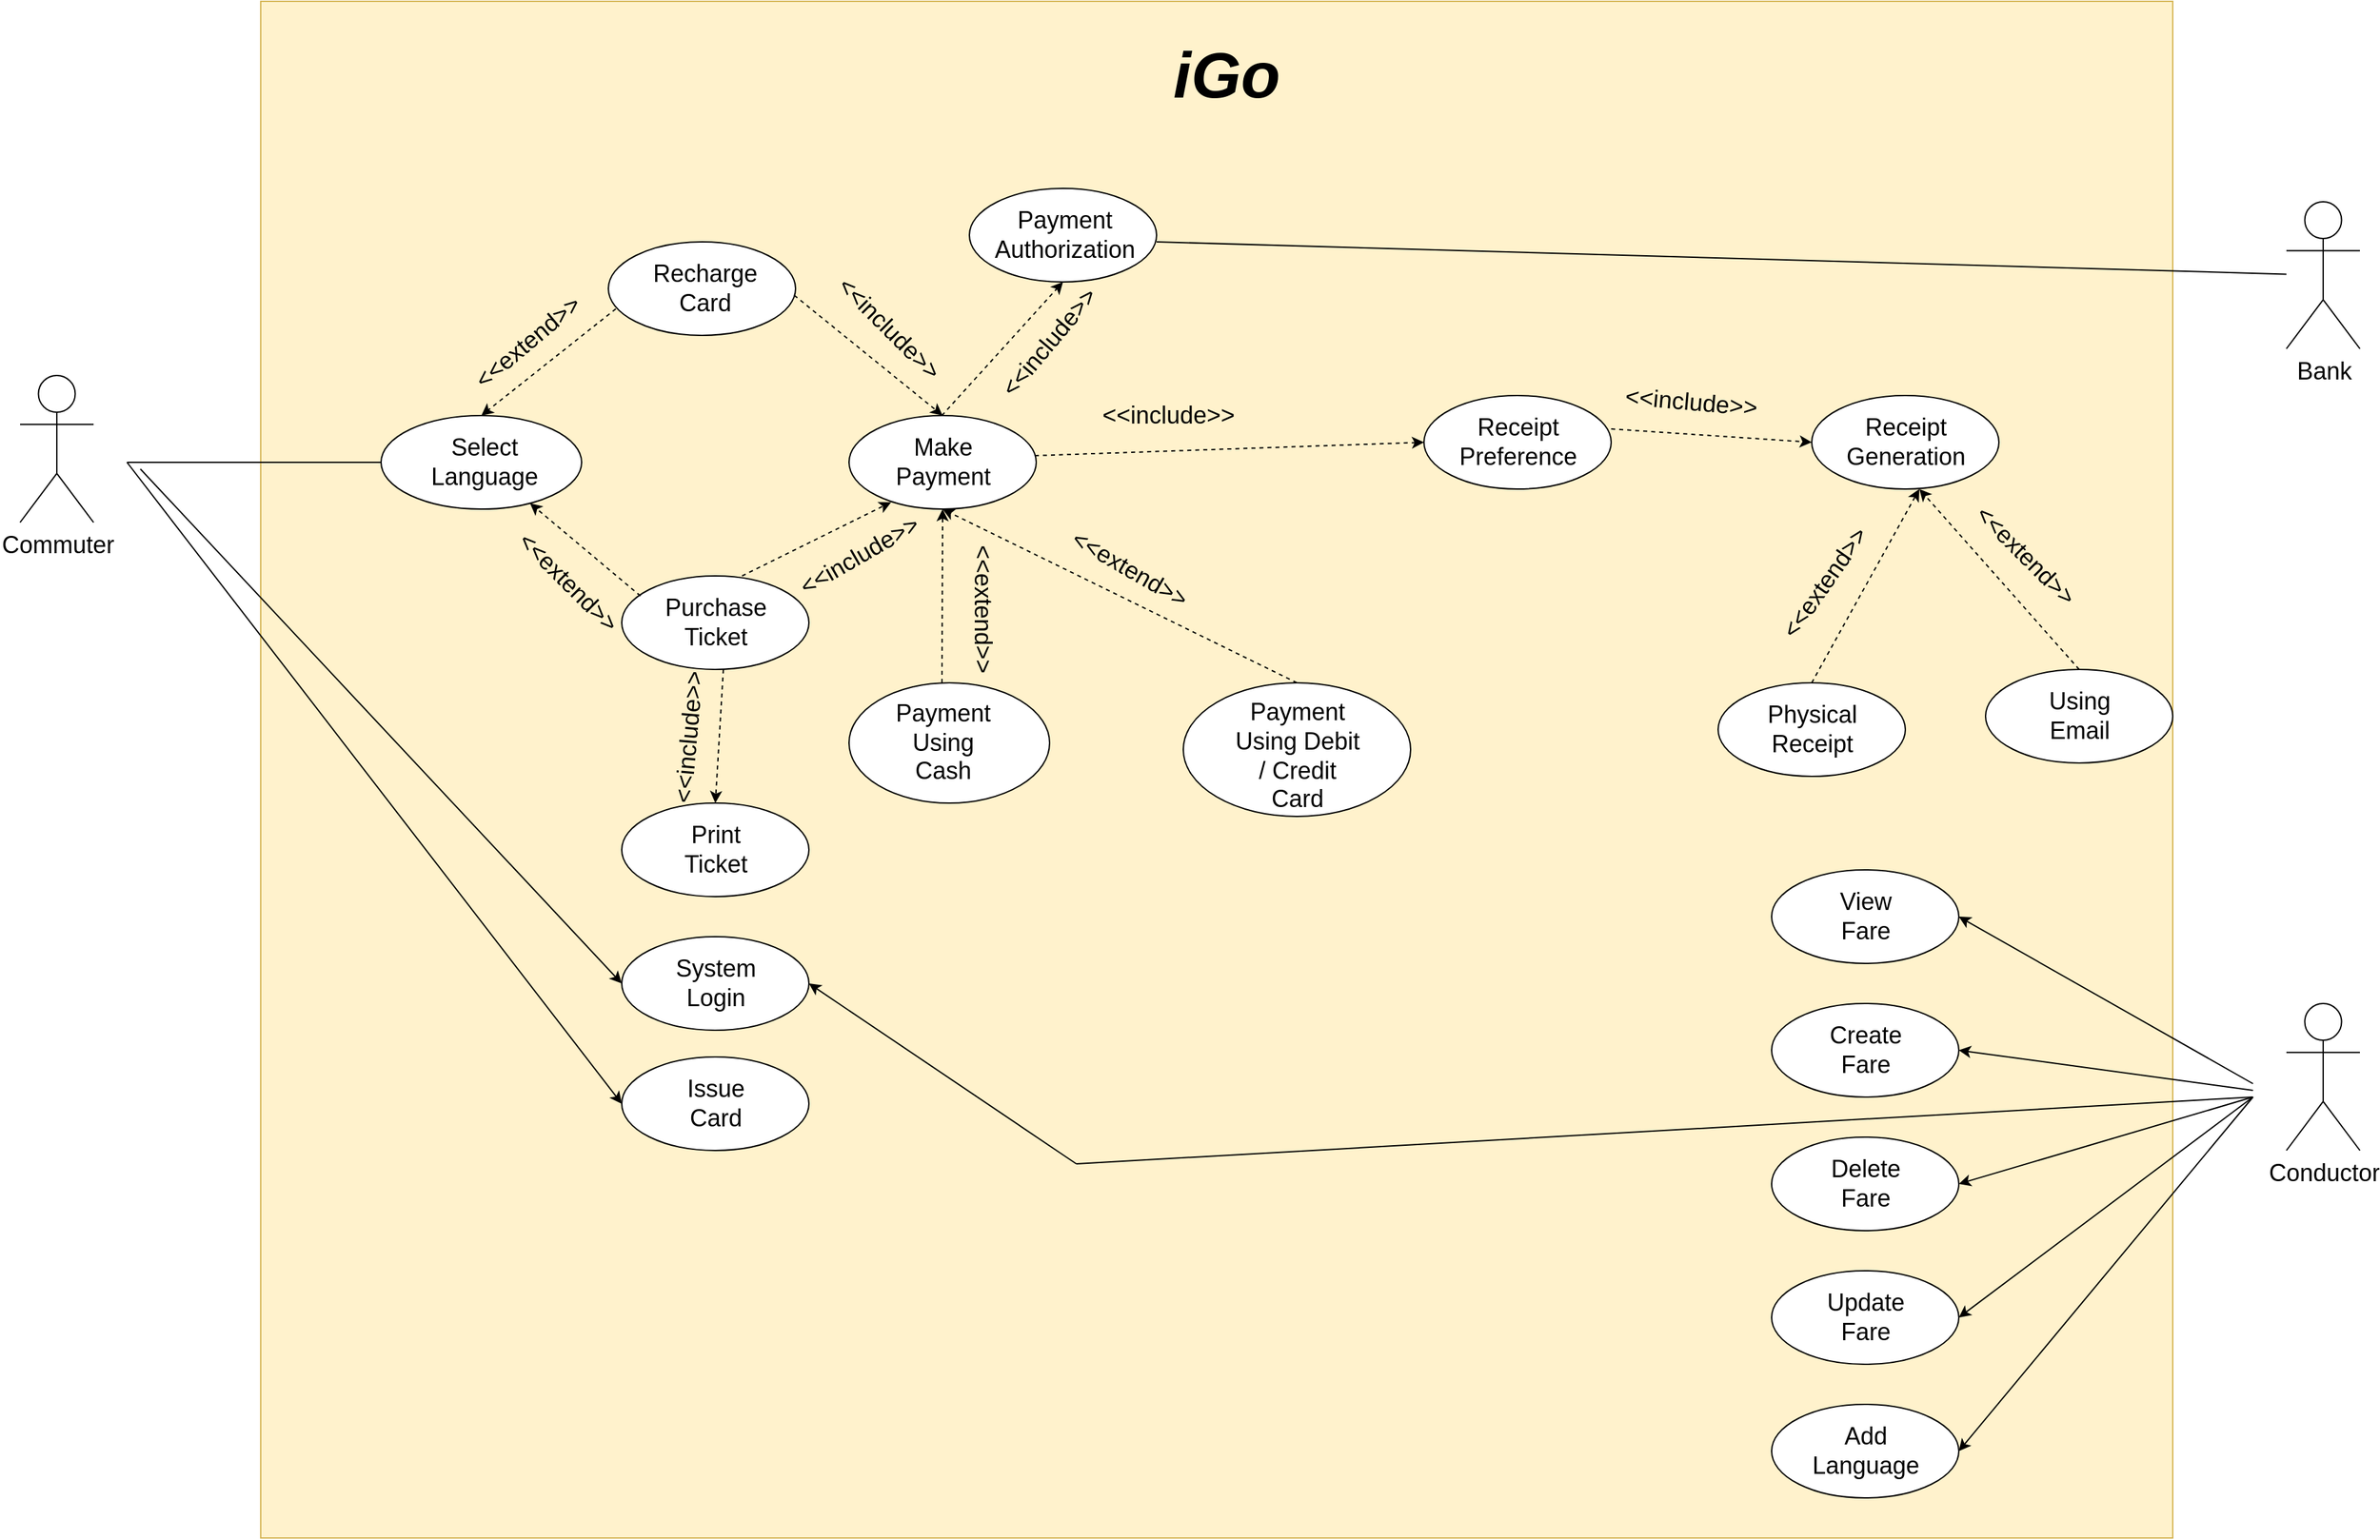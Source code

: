 <mxfile version="21.0.2" type="device"><diagram name="Page-1" id="P3G7pH8H7LADBLpEc88R"><mxGraphModel dx="2120" dy="1102" grid="1" gridSize="10" guides="1" tooltips="1" connect="1" arrows="1" fold="1" page="1" pageScale="1" pageWidth="850" pageHeight="1100" math="0" shadow="0"><root><mxCell id="0"/><mxCell id="1" parent="0"/><mxCell id="bYnjUMuDIEBuDgnihux6-1" value="" style="rounded=0;whiteSpace=wrap;html=1;fillColor=#fff2cc;strokeColor=#d6b656;" parent="1" vertex="1"><mxGeometry x="360" y="220" width="1430" height="1150" as="geometry"/></mxCell><mxCell id="bYnjUMuDIEBuDgnihux6-2" value="" style="ellipse;whiteSpace=wrap;html=1;" parent="1" vertex="1"><mxGeometry x="450" y="530" width="150" height="70" as="geometry"/></mxCell><mxCell id="bYnjUMuDIEBuDgnihux6-3" value="" style="ellipse;whiteSpace=wrap;html=1;" parent="1" vertex="1"><mxGeometry x="620" y="400" width="140" height="70" as="geometry"/></mxCell><mxCell id="bYnjUMuDIEBuDgnihux6-4" value="" style="ellipse;whiteSpace=wrap;html=1;" parent="1" vertex="1"><mxGeometry x="630" y="650" width="140" height="70" as="geometry"/></mxCell><mxCell id="bYnjUMuDIEBuDgnihux6-5" value="" style="ellipse;whiteSpace=wrap;html=1;" parent="1" vertex="1"><mxGeometry x="800" y="530" width="140" height="70" as="geometry"/></mxCell><mxCell id="bYnjUMuDIEBuDgnihux6-6" value="" style="ellipse;whiteSpace=wrap;html=1;" parent="1" vertex="1"><mxGeometry x="630" y="820" width="140" height="70" as="geometry"/></mxCell><mxCell id="bYnjUMuDIEBuDgnihux6-7" value="" style="ellipse;whiteSpace=wrap;html=1;" parent="1" vertex="1"><mxGeometry x="800" y="730" width="150" height="90" as="geometry"/></mxCell><mxCell id="bYnjUMuDIEBuDgnihux6-8" value="" style="ellipse;whiteSpace=wrap;html=1;" parent="1" vertex="1"><mxGeometry x="1050" y="730" width="170" height="100" as="geometry"/></mxCell><mxCell id="bYnjUMuDIEBuDgnihux6-9" value="" style="ellipse;whiteSpace=wrap;html=1;" parent="1" vertex="1"><mxGeometry x="890" y="360" width="140" height="70" as="geometry"/></mxCell><mxCell id="bYnjUMuDIEBuDgnihux6-11" value="" style="html=1;labelBackgroundColor=#ffffff;startArrow=none;startFill=0;startSize=6;endArrow=classic;endFill=1;endSize=6;jettySize=auto;orthogonalLoop=1;strokeWidth=1;dashed=1;fontSize=14;rounded=0;fontFamily=Comic Sans MS;entryX=0.225;entryY=0.926;entryDx=0;entryDy=0;entryPerimeter=0;" parent="1" target="bYnjUMuDIEBuDgnihux6-5" edge="1"><mxGeometry width="60" height="60" relative="1" as="geometry"><mxPoint x="720" y="650" as="sourcePoint"/><mxPoint x="820" y="580" as="targetPoint"/></mxGeometry></mxCell><mxCell id="bYnjUMuDIEBuDgnihux6-12" value="" style="html=1;labelBackgroundColor=#ffffff;startArrow=none;startFill=0;startSize=6;endArrow=classic;endFill=1;endSize=6;jettySize=auto;orthogonalLoop=1;strokeWidth=1;dashed=1;fontSize=14;rounded=0;fontFamily=Comic Sans MS;entryX=0.5;entryY=0;entryDx=0;entryDy=0;exitX=0.04;exitY=0.716;exitDx=0;exitDy=0;exitPerimeter=0;" parent="1" source="bYnjUMuDIEBuDgnihux6-3" target="bYnjUMuDIEBuDgnihux6-2" edge="1"><mxGeometry width="60" height="60" relative="1" as="geometry"><mxPoint x="648" y="462.5" as="sourcePoint"/><mxPoint x="760" y="407.5" as="targetPoint"/></mxGeometry></mxCell><mxCell id="bYnjUMuDIEBuDgnihux6-13" value="" style="html=1;labelBackgroundColor=#ffffff;startArrow=none;startFill=0;startSize=6;endArrow=classic;endFill=1;endSize=6;jettySize=auto;orthogonalLoop=1;strokeWidth=1;dashed=1;fontSize=14;rounded=0;fontFamily=Comic Sans MS;" parent="1" target="bYnjUMuDIEBuDgnihux6-2" edge="1"><mxGeometry width="60" height="60" relative="1" as="geometry"><mxPoint x="644" y="665" as="sourcePoint"/><mxPoint x="756" y="610" as="targetPoint"/></mxGeometry></mxCell><mxCell id="bYnjUMuDIEBuDgnihux6-14" value="" style="html=1;labelBackgroundColor=#ffffff;startArrow=none;startFill=0;startSize=6;endArrow=classic;endFill=1;endSize=6;jettySize=auto;orthogonalLoop=1;strokeWidth=1;dashed=1;fontSize=14;rounded=0;fontFamily=Comic Sans MS;entryX=0.5;entryY=0;entryDx=0;entryDy=0;" parent="1" target="bYnjUMuDIEBuDgnihux6-5" edge="1"><mxGeometry width="60" height="60" relative="1" as="geometry"><mxPoint x="759" y="440" as="sourcePoint"/><mxPoint x="641" y="507.5" as="targetPoint"/></mxGeometry></mxCell><mxCell id="bYnjUMuDIEBuDgnihux6-15" value="" style="html=1;labelBackgroundColor=#ffffff;startArrow=none;startFill=0;startSize=6;endArrow=classic;endFill=1;endSize=6;jettySize=auto;orthogonalLoop=1;strokeWidth=1;dashed=1;fontSize=14;rounded=0;fontFamily=Comic Sans MS;entryX=0.5;entryY=0;entryDx=0;entryDy=0;exitX=0.04;exitY=0.716;exitDx=0;exitDy=0;exitPerimeter=0;" parent="1" target="bYnjUMuDIEBuDgnihux6-6" edge="1"><mxGeometry width="60" height="60" relative="1" as="geometry"><mxPoint x="706" y="720" as="sourcePoint"/><mxPoint x="610" y="800" as="targetPoint"/></mxGeometry></mxCell><mxCell id="bYnjUMuDIEBuDgnihux6-16" value="" style="html=1;labelBackgroundColor=#ffffff;startArrow=none;startFill=0;startSize=6;endArrow=classic;endFill=1;endSize=6;jettySize=auto;orthogonalLoop=1;strokeWidth=1;dashed=1;fontSize=14;rounded=0;fontFamily=Comic Sans MS;entryX=0.5;entryY=1;entryDx=0;entryDy=0;" parent="1" target="bYnjUMuDIEBuDgnihux6-5" edge="1"><mxGeometry width="60" height="60" relative="1" as="geometry"><mxPoint x="869.5" y="730" as="sourcePoint"/><mxPoint x="790.5" y="660" as="targetPoint"/></mxGeometry></mxCell><mxCell id="bYnjUMuDIEBuDgnihux6-17" value="" style="html=1;labelBackgroundColor=#ffffff;startArrow=none;startFill=0;startSize=6;endArrow=classic;endFill=1;endSize=6;jettySize=auto;orthogonalLoop=1;strokeWidth=1;dashed=1;fontSize=14;rounded=0;fontFamily=Comic Sans MS;entryX=0.5;entryY=1;entryDx=0;entryDy=0;exitX=0.5;exitY=0;exitDx=0;exitDy=0;" parent="1" source="bYnjUMuDIEBuDgnihux6-8" edge="1"><mxGeometry width="60" height="60" relative="1" as="geometry"><mxPoint x="869.41" y="730" as="sourcePoint"/><mxPoint x="869.91" y="600" as="targetPoint"/></mxGeometry></mxCell><mxCell id="bYnjUMuDIEBuDgnihux6-18" value="" style="ellipse;whiteSpace=wrap;html=1;" parent="1" vertex="1"><mxGeometry x="1230" y="515" width="140" height="70" as="geometry"/></mxCell><mxCell id="bYnjUMuDIEBuDgnihux6-19" value="" style="html=1;labelBackgroundColor=#ffffff;startArrow=none;startFill=0;startSize=6;endArrow=classic;endFill=1;endSize=6;jettySize=auto;orthogonalLoop=1;strokeWidth=1;dashed=1;fontSize=14;rounded=0;fontFamily=Comic Sans MS;entryX=0;entryY=0.5;entryDx=0;entryDy=0;" parent="1" target="bYnjUMuDIEBuDgnihux6-18" edge="1"><mxGeometry width="60" height="60" relative="1" as="geometry"><mxPoint x="939" y="560" as="sourcePoint"/><mxPoint x="1050" y="650" as="targetPoint"/></mxGeometry></mxCell><mxCell id="bYnjUMuDIEBuDgnihux6-22" value="" style="ellipse;whiteSpace=wrap;html=1;" parent="1" vertex="1"><mxGeometry x="1650" y="720" width="140" height="70" as="geometry"/></mxCell><mxCell id="bYnjUMuDIEBuDgnihux6-23" value="" style="ellipse;whiteSpace=wrap;html=1;" parent="1" vertex="1"><mxGeometry x="1450" y="730" width="140" height="70" as="geometry"/></mxCell><mxCell id="bYnjUMuDIEBuDgnihux6-24" value="" style="ellipse;whiteSpace=wrap;html=1;" parent="1" vertex="1"><mxGeometry x="1520" y="515" width="140" height="70" as="geometry"/></mxCell><mxCell id="bYnjUMuDIEBuDgnihux6-25" value="" style="html=1;labelBackgroundColor=#ffffff;startArrow=none;startFill=0;startSize=6;endArrow=classic;endFill=1;endSize=6;jettySize=auto;orthogonalLoop=1;strokeWidth=1;dashed=1;fontSize=14;rounded=0;fontFamily=Comic Sans MS;entryX=0;entryY=0.5;entryDx=0;entryDy=0;" parent="1" target="bYnjUMuDIEBuDgnihux6-24" edge="1"><mxGeometry width="60" height="60" relative="1" as="geometry"><mxPoint x="1370" y="540" as="sourcePoint"/><mxPoint x="1661" y="530" as="targetPoint"/></mxGeometry></mxCell><mxCell id="bYnjUMuDIEBuDgnihux6-26" value="" style="html=1;labelBackgroundColor=#ffffff;startArrow=none;startFill=0;startSize=6;endArrow=classic;endFill=1;endSize=6;jettySize=auto;orthogonalLoop=1;strokeWidth=1;dashed=1;fontSize=14;rounded=0;fontFamily=Comic Sans MS;entryX=0.5;entryY=1;entryDx=0;entryDy=0;exitX=0.5;exitY=0;exitDx=0;exitDy=0;" parent="1" source="bYnjUMuDIEBuDgnihux6-22" edge="1"><mxGeometry width="60" height="60" relative="1" as="geometry"><mxPoint x="1600" y="715" as="sourcePoint"/><mxPoint x="1600.5" y="585" as="targetPoint"/></mxGeometry></mxCell><mxCell id="bYnjUMuDIEBuDgnihux6-27" value="" style="html=1;labelBackgroundColor=#ffffff;startArrow=none;startFill=0;startSize=6;endArrow=classic;endFill=1;endSize=6;jettySize=auto;orthogonalLoop=1;strokeWidth=1;dashed=1;fontSize=14;rounded=0;fontFamily=Comic Sans MS;entryX=0.5;entryY=1;entryDx=0;entryDy=0;exitX=0.5;exitY=0;exitDx=0;exitDy=0;" parent="1" source="bYnjUMuDIEBuDgnihux6-23" edge="1"><mxGeometry width="60" height="60" relative="1" as="geometry"><mxPoint x="1600" y="715" as="sourcePoint"/><mxPoint x="1600.5" y="585" as="targetPoint"/></mxGeometry></mxCell><mxCell id="bYnjUMuDIEBuDgnihux6-29" value="" style="html=1;labelBackgroundColor=#ffffff;startArrow=none;startFill=0;startSize=6;endArrow=classic;endFill=1;endSize=6;jettySize=auto;orthogonalLoop=1;strokeWidth=1;dashed=1;fontSize=14;rounded=0;fontFamily=Comic Sans MS;entryX=0.5;entryY=1;entryDx=0;entryDy=0;" parent="1" target="bYnjUMuDIEBuDgnihux6-9" edge="1"><mxGeometry width="60" height="60" relative="1" as="geometry"><mxPoint x="869.41" y="530" as="sourcePoint"/><mxPoint x="869.91" y="400" as="targetPoint"/></mxGeometry></mxCell><mxCell id="bYnjUMuDIEBuDgnihux6-30" value="" style="endArrow=none;html=1;rounded=0;" parent="1" target="bYnjUMuDIEBuDgnihux6-31" edge="1"><mxGeometry width="50" height="50" relative="1" as="geometry"><mxPoint x="1030" y="400" as="sourcePoint"/><mxPoint x="1890" y="400" as="targetPoint"/></mxGeometry></mxCell><mxCell id="bYnjUMuDIEBuDgnihux6-31" value="&lt;font style=&quot;font-size: 18px;&quot;&gt;Bank&lt;/font&gt;" style="shape=umlActor;verticalLabelPosition=bottom;verticalAlign=top;html=1;outlineConnect=0;" parent="1" vertex="1"><mxGeometry x="1875" y="370" width="55" height="110" as="geometry"/></mxCell><mxCell id="bYnjUMuDIEBuDgnihux6-32" value="&lt;font style=&quot;font-size: 18px;&quot;&gt;Commuter&lt;/font&gt;" style="shape=umlActor;verticalLabelPosition=bottom;verticalAlign=top;html=1;outlineConnect=0;" parent="1" vertex="1"><mxGeometry x="180" y="500" width="55" height="110" as="geometry"/></mxCell><mxCell id="bYnjUMuDIEBuDgnihux6-33" value="" style="endArrow=none;html=1;rounded=0;entryX=0;entryY=0.5;entryDx=0;entryDy=0;" parent="1" target="bYnjUMuDIEBuDgnihux6-2" edge="1"><mxGeometry width="50" height="50" relative="1" as="geometry"><mxPoint x="260" y="565" as="sourcePoint"/><mxPoint x="330" y="525" as="targetPoint"/></mxGeometry></mxCell><mxCell id="bYnjUMuDIEBuDgnihux6-34" value="&lt;font style=&quot;font-size: 18px;&quot;&gt;Select Language&lt;/font&gt;" style="text;html=1;strokeColor=none;fillColor=none;align=center;verticalAlign=middle;whiteSpace=wrap;rounded=0;" parent="1" vertex="1"><mxGeometry x="495" y="550" width="65" height="30" as="geometry"/></mxCell><mxCell id="bYnjUMuDIEBuDgnihux6-35" value="&lt;font style=&quot;font-size: 18px;&quot;&gt;Recharge Card&lt;/font&gt;" style="text;html=1;strokeColor=none;fillColor=none;align=center;verticalAlign=middle;whiteSpace=wrap;rounded=0;" parent="1" vertex="1"><mxGeometry x="660" y="420" width="65" height="30" as="geometry"/></mxCell><mxCell id="bYnjUMuDIEBuDgnihux6-36" value="&lt;font style=&quot;font-size: 18px;&quot;&gt;Purchase Ticket&lt;/font&gt;" style="text;html=1;strokeColor=none;fillColor=none;align=center;verticalAlign=middle;whiteSpace=wrap;rounded=0;" parent="1" vertex="1"><mxGeometry x="667.5" y="670" width="65" height="30" as="geometry"/></mxCell><mxCell id="bYnjUMuDIEBuDgnihux6-37" value="&lt;font style=&quot;font-size: 18px;&quot;&gt;Make Payment&lt;/font&gt;" style="text;html=1;strokeColor=none;fillColor=none;align=center;verticalAlign=middle;whiteSpace=wrap;rounded=0;" parent="1" vertex="1"><mxGeometry x="837.5" y="550" width="65" height="30" as="geometry"/></mxCell><mxCell id="bYnjUMuDIEBuDgnihux6-39" value="&lt;span style=&quot;font-size: 18px;&quot;&gt;Payment Using Cash&lt;/span&gt;" style="text;html=1;strokeColor=none;fillColor=none;align=center;verticalAlign=middle;whiteSpace=wrap;rounded=0;" parent="1" vertex="1"><mxGeometry x="837.5" y="760" width="65" height="30" as="geometry"/></mxCell><mxCell id="bYnjUMuDIEBuDgnihux6-40" value="&lt;span style=&quot;font-size: 18px;&quot;&gt;Payment Using Debit / Credit Card&lt;/span&gt;" style="text;html=1;strokeColor=none;fillColor=none;align=center;verticalAlign=middle;whiteSpace=wrap;rounded=0;" parent="1" vertex="1"><mxGeometry x="1083.75" y="770" width="102.5" height="30" as="geometry"/></mxCell><mxCell id="bYnjUMuDIEBuDgnihux6-41" value="&lt;font style=&quot;font-size: 18px;&quot;&gt;Print Ticket&lt;/font&gt;" style="text;html=1;strokeColor=none;fillColor=none;align=center;verticalAlign=middle;whiteSpace=wrap;rounded=0;" parent="1" vertex="1"><mxGeometry x="667.5" y="840" width="65" height="30" as="geometry"/></mxCell><mxCell id="bYnjUMuDIEBuDgnihux6-42" value="&lt;font style=&quot;font-size: 18px;&quot;&gt;Payment Authorization&lt;/font&gt;" style="text;html=1;strokeColor=none;fillColor=none;align=center;verticalAlign=middle;whiteSpace=wrap;rounded=0;" parent="1" vertex="1"><mxGeometry x="930" y="380" width="62.5" height="30" as="geometry"/></mxCell><mxCell id="bYnjUMuDIEBuDgnihux6-44" value="&lt;span style=&quot;font-size: 18px;&quot;&gt;Receipt Preference&lt;/span&gt;" style="text;html=1;strokeColor=none;fillColor=none;align=center;verticalAlign=middle;whiteSpace=wrap;rounded=0;" parent="1" vertex="1"><mxGeometry x="1248.75" y="535" width="102.5" height="30" as="geometry"/></mxCell><mxCell id="bYnjUMuDIEBuDgnihux6-47" value="&lt;span style=&quot;font-size: 18px;&quot;&gt;Receipt Generation&lt;/span&gt;" style="text;html=1;strokeColor=none;fillColor=none;align=center;verticalAlign=middle;whiteSpace=wrap;rounded=0;" parent="1" vertex="1"><mxGeometry x="1538.75" y="535" width="102.5" height="30" as="geometry"/></mxCell><mxCell id="bYnjUMuDIEBuDgnihux6-48" value="&lt;span style=&quot;font-size: 18px;&quot;&gt;Physical Receipt&lt;/span&gt;" style="text;html=1;strokeColor=none;fillColor=none;align=center;verticalAlign=middle;whiteSpace=wrap;rounded=0;" parent="1" vertex="1"><mxGeometry x="1468.75" y="750" width="102.5" height="30" as="geometry"/></mxCell><mxCell id="bYnjUMuDIEBuDgnihux6-49" value="&lt;span style=&quot;font-size: 18px;&quot;&gt;Using &lt;br&gt;Email&lt;/span&gt;" style="text;html=1;strokeColor=none;fillColor=none;align=center;verticalAlign=middle;whiteSpace=wrap;rounded=0;" parent="1" vertex="1"><mxGeometry x="1668.75" y="740" width="102.5" height="30" as="geometry"/></mxCell><mxCell id="bYnjUMuDIEBuDgnihux6-51" value="&lt;font style=&quot;font-size: 48px;&quot;&gt;&lt;b style=&quot;&quot;&gt;&lt;i style=&quot;&quot;&gt;iGo&lt;/i&gt;&lt;/b&gt;&lt;/font&gt;" style="text;html=1;strokeColor=none;fillColor=none;align=center;verticalAlign=middle;whiteSpace=wrap;rounded=0;" parent="1" vertex="1"><mxGeometry x="1050" y="260" width="65" height="30" as="geometry"/></mxCell><mxCell id="bYnjUMuDIEBuDgnihux6-54" value="&lt;font style=&quot;font-size: 18px;&quot;&gt;&amp;lt;&amp;lt;extend&amp;gt;&amp;gt;&lt;/font&gt;" style="text;html=1;strokeColor=none;fillColor=none;align=center;verticalAlign=middle;whiteSpace=wrap;rounded=0;rotation=-40;" parent="1" vertex="1"><mxGeometry x="530" y="460" width="60" height="30" as="geometry"/></mxCell><mxCell id="bYnjUMuDIEBuDgnihux6-55" value="&lt;font style=&quot;font-size: 18px;&quot;&gt;&amp;lt;&amp;lt;extend&amp;gt;&amp;gt;&lt;/font&gt;" style="text;html=1;strokeColor=none;fillColor=none;align=center;verticalAlign=middle;whiteSpace=wrap;rounded=0;rotation=45;" parent="1" vertex="1"><mxGeometry x="560" y="640" width="60" height="30" as="geometry"/></mxCell><mxCell id="bYnjUMuDIEBuDgnihux6-58" value="&lt;font style=&quot;font-size: 18px;&quot;&gt;&amp;lt;&amp;lt;include&amp;gt;&amp;gt;&lt;/font&gt;" style="text;html=1;strokeColor=none;fillColor=none;align=center;verticalAlign=middle;whiteSpace=wrap;rounded=0;rotation=45;" parent="1" vertex="1"><mxGeometry x="800" y="450" width="60" height="30" as="geometry"/></mxCell><mxCell id="bYnjUMuDIEBuDgnihux6-59" value="&lt;font style=&quot;font-size: 18px;&quot;&gt;&amp;lt;&amp;lt;include&amp;gt;&amp;gt;&lt;/font&gt;" style="text;html=1;strokeColor=none;fillColor=none;align=center;verticalAlign=middle;whiteSpace=wrap;rounded=0;rotation=-30;" parent="1" vertex="1"><mxGeometry x="777.5" y="620" width="60" height="30" as="geometry"/></mxCell><mxCell id="bYnjUMuDIEBuDgnihux6-60" value="&lt;font style=&quot;font-size: 18px;&quot;&gt;&amp;lt;&amp;lt;include&amp;gt;&amp;gt;&lt;/font&gt;" style="text;html=1;strokeColor=none;fillColor=none;align=center;verticalAlign=middle;whiteSpace=wrap;rounded=0;rotation=-85;" parent="1" vertex="1"><mxGeometry x="655.44" y="755.02" width="50" height="30" as="geometry"/></mxCell><mxCell id="bYnjUMuDIEBuDgnihux6-61" value="&lt;font style=&quot;font-size: 18px;&quot;&gt;&amp;lt;&amp;lt;extend&amp;gt;&amp;gt;&lt;/font&gt;" style="text;html=1;strokeColor=none;fillColor=none;align=center;verticalAlign=middle;whiteSpace=wrap;rounded=0;rotation=90;" parent="1" vertex="1"><mxGeometry x="870" y="660" width="60" height="30" as="geometry"/></mxCell><mxCell id="bYnjUMuDIEBuDgnihux6-62" value="&lt;font style=&quot;font-size: 18px;&quot;&gt;&amp;lt;&amp;lt;extend&amp;gt;&amp;gt;&lt;/font&gt;" style="text;html=1;strokeColor=none;fillColor=none;align=center;verticalAlign=middle;whiteSpace=wrap;rounded=0;rotation=30;" parent="1" vertex="1"><mxGeometry x="980" y="630" width="60" height="30" as="geometry"/></mxCell><mxCell id="bYnjUMuDIEBuDgnihux6-63" value="&lt;font style=&quot;font-size: 18px;&quot;&gt;&amp;lt;&amp;lt;include&amp;gt;&amp;gt;&lt;/font&gt;" style="text;html=1;strokeColor=none;fillColor=none;align=center;verticalAlign=middle;whiteSpace=wrap;rounded=0;rotation=0;" parent="1" vertex="1"><mxGeometry x="1008.75" y="515" width="60" height="30" as="geometry"/></mxCell><mxCell id="bYnjUMuDIEBuDgnihux6-65" value="&lt;font style=&quot;font-size: 18px;&quot;&gt;&amp;lt;&amp;lt;extend&amp;gt;&amp;gt;&lt;/font&gt;" style="text;html=1;strokeColor=none;fillColor=none;align=center;verticalAlign=middle;whiteSpace=wrap;rounded=0;rotation=-55;" parent="1" vertex="1"><mxGeometry x="1500" y="640" width="60" height="30" as="geometry"/></mxCell><mxCell id="bYnjUMuDIEBuDgnihux6-66" value="&lt;font style=&quot;font-size: 18px;&quot;&gt;&amp;lt;&amp;lt;extend&amp;gt;&amp;gt;&lt;/font&gt;" style="text;html=1;strokeColor=none;fillColor=none;align=center;verticalAlign=middle;whiteSpace=wrap;rounded=0;rotation=45;" parent="1" vertex="1"><mxGeometry x="1650" y="620" width="60" height="30" as="geometry"/></mxCell><mxCell id="bYnjUMuDIEBuDgnihux6-67" value="&lt;font style=&quot;font-size: 18px;&quot;&gt;&amp;lt;&amp;lt;include&amp;gt;&amp;gt;&lt;/font&gt;" style="text;html=1;strokeColor=none;fillColor=none;align=center;verticalAlign=middle;whiteSpace=wrap;rounded=0;rotation=5;" parent="1" vertex="1"><mxGeometry x="1400" y="505" width="60" height="30" as="geometry"/></mxCell><mxCell id="bYnjUMuDIEBuDgnihux6-68" value="&lt;font style=&quot;font-size: 18px;&quot;&gt;&amp;lt;&amp;lt;include&amp;gt;&amp;gt;&lt;/font&gt;" style="text;html=1;strokeColor=none;fillColor=none;align=center;verticalAlign=middle;whiteSpace=wrap;rounded=0;rotation=-50;" parent="1" vertex="1"><mxGeometry x="920" y="460" width="60" height="30" as="geometry"/></mxCell><mxCell id="hk7vTgDSdv3gYZmETgMb-1" value="&lt;font style=&quot;font-size: 18px;&quot;&gt;Conductor&lt;/font&gt;" style="shape=umlActor;verticalLabelPosition=bottom;verticalAlign=top;html=1;outlineConnect=0;" parent="1" vertex="1"><mxGeometry x="1875" y="970" width="55" height="110" as="geometry"/></mxCell><mxCell id="hk7vTgDSdv3gYZmETgMb-2" value="" style="ellipse;whiteSpace=wrap;html=1;" parent="1" vertex="1"><mxGeometry x="1490" y="870" width="140" height="70" as="geometry"/></mxCell><mxCell id="hk7vTgDSdv3gYZmETgMb-3" value="" style="ellipse;whiteSpace=wrap;html=1;" parent="1" vertex="1"><mxGeometry x="1490" y="970" width="140" height="70" as="geometry"/></mxCell><mxCell id="hk7vTgDSdv3gYZmETgMb-4" value="" style="ellipse;whiteSpace=wrap;html=1;" parent="1" vertex="1"><mxGeometry x="1490" y="1070" width="140" height="70" as="geometry"/></mxCell><mxCell id="hk7vTgDSdv3gYZmETgMb-5" value="" style="ellipse;whiteSpace=wrap;html=1;" parent="1" vertex="1"><mxGeometry x="1490" y="1170" width="140" height="70" as="geometry"/></mxCell><mxCell id="hk7vTgDSdv3gYZmETgMb-6" value="" style="ellipse;whiteSpace=wrap;html=1;" parent="1" vertex="1"><mxGeometry x="1490" y="1270" width="140" height="70" as="geometry"/></mxCell><mxCell id="hk7vTgDSdv3gYZmETgMb-8" value="" style="endArrow=classic;html=1;rounded=0;entryX=1;entryY=0.5;entryDx=0;entryDy=0;" parent="1" target="hk7vTgDSdv3gYZmETgMb-2" edge="1"><mxGeometry width="50" height="50" relative="1" as="geometry"><mxPoint x="1850" y="1030" as="sourcePoint"/><mxPoint x="1900" y="980" as="targetPoint"/></mxGeometry></mxCell><mxCell id="hk7vTgDSdv3gYZmETgMb-9" value="" style="endArrow=classic;html=1;rounded=0;entryX=1;entryY=0.5;entryDx=0;entryDy=0;" parent="1" target="hk7vTgDSdv3gYZmETgMb-3" edge="1"><mxGeometry width="50" height="50" relative="1" as="geometry"><mxPoint x="1850" y="1035" as="sourcePoint"/><mxPoint x="1630" y="910" as="targetPoint"/></mxGeometry></mxCell><mxCell id="hk7vTgDSdv3gYZmETgMb-10" value="" style="endArrow=classic;html=1;rounded=0;entryX=1;entryY=0.5;entryDx=0;entryDy=0;" parent="1" target="hk7vTgDSdv3gYZmETgMb-4" edge="1"><mxGeometry width="50" height="50" relative="1" as="geometry"><mxPoint x="1850" y="1040" as="sourcePoint"/><mxPoint x="1630" y="1010" as="targetPoint"/></mxGeometry></mxCell><mxCell id="hk7vTgDSdv3gYZmETgMb-11" value="" style="endArrow=classic;html=1;rounded=0;entryX=1;entryY=0.5;entryDx=0;entryDy=0;" parent="1" target="hk7vTgDSdv3gYZmETgMb-5" edge="1"><mxGeometry width="50" height="50" relative="1" as="geometry"><mxPoint x="1850" y="1040" as="sourcePoint"/><mxPoint x="1630" y="1105" as="targetPoint"/></mxGeometry></mxCell><mxCell id="hk7vTgDSdv3gYZmETgMb-12" value="" style="endArrow=classic;html=1;rounded=0;entryX=1;entryY=0.5;entryDx=0;entryDy=0;" parent="1" target="hk7vTgDSdv3gYZmETgMb-6" edge="1"><mxGeometry width="50" height="50" relative="1" as="geometry"><mxPoint x="1850" y="1040" as="sourcePoint"/><mxPoint x="1630" y="1205" as="targetPoint"/></mxGeometry></mxCell><mxCell id="hk7vTgDSdv3gYZmETgMb-13" value="&lt;span style=&quot;font-size: 18px;&quot;&gt;View&lt;br&gt;Fare&lt;br&gt;&lt;/span&gt;" style="text;html=1;strokeColor=none;fillColor=none;align=center;verticalAlign=middle;whiteSpace=wrap;rounded=0;" parent="1" vertex="1"><mxGeometry x="1508.75" y="890" width="102.5" height="30" as="geometry"/></mxCell><mxCell id="hk7vTgDSdv3gYZmETgMb-14" value="&lt;span style=&quot;font-size: 18px;&quot;&gt;Create &lt;br&gt;Fare&lt;br&gt;&lt;/span&gt;" style="text;html=1;strokeColor=none;fillColor=none;align=center;verticalAlign=middle;whiteSpace=wrap;rounded=0;" parent="1" vertex="1"><mxGeometry x="1508.75" y="990" width="102.5" height="30" as="geometry"/></mxCell><mxCell id="hk7vTgDSdv3gYZmETgMb-15" value="&lt;span style=&quot;font-size: 18px;&quot;&gt;Delete&lt;br&gt;Fare&lt;br&gt;&lt;/span&gt;" style="text;html=1;strokeColor=none;fillColor=none;align=center;verticalAlign=middle;whiteSpace=wrap;rounded=0;" parent="1" vertex="1"><mxGeometry x="1508.75" y="1090" width="102.5" height="30" as="geometry"/></mxCell><mxCell id="hk7vTgDSdv3gYZmETgMb-16" value="&lt;span style=&quot;font-size: 18px;&quot;&gt;Update&lt;br&gt;Fare&lt;br&gt;&lt;/span&gt;" style="text;html=1;strokeColor=none;fillColor=none;align=center;verticalAlign=middle;whiteSpace=wrap;rounded=0;" parent="1" vertex="1"><mxGeometry x="1508.75" y="1190" width="102.5" height="30" as="geometry"/></mxCell><mxCell id="hk7vTgDSdv3gYZmETgMb-17" value="&lt;span style=&quot;font-size: 18px;&quot;&gt;Add Language&lt;br&gt;&lt;/span&gt;" style="text;html=1;strokeColor=none;fillColor=none;align=center;verticalAlign=middle;whiteSpace=wrap;rounded=0;" parent="1" vertex="1"><mxGeometry x="1508.75" y="1290" width="102.5" height="30" as="geometry"/></mxCell><mxCell id="RPHfcgNa4gYI3FKMXua8-1" value="" style="ellipse;whiteSpace=wrap;html=1;" vertex="1" parent="1"><mxGeometry x="630" y="920" width="140" height="70" as="geometry"/></mxCell><mxCell id="RPHfcgNa4gYI3FKMXua8-2" value="" style="ellipse;whiteSpace=wrap;html=1;" vertex="1" parent="1"><mxGeometry x="630" y="1010" width="140" height="70" as="geometry"/></mxCell><mxCell id="RPHfcgNa4gYI3FKMXua8-3" value="&lt;span style=&quot;font-size: 18px;&quot;&gt;System Login&lt;/span&gt;" style="text;html=1;strokeColor=none;fillColor=none;align=center;verticalAlign=middle;whiteSpace=wrap;rounded=0;" vertex="1" parent="1"><mxGeometry x="667.5" y="940" width="65" height="30" as="geometry"/></mxCell><mxCell id="RPHfcgNa4gYI3FKMXua8-4" value="&lt;span style=&quot;font-size: 18px;&quot;&gt;Issue Card&lt;/span&gt;" style="text;html=1;strokeColor=none;fillColor=none;align=center;verticalAlign=middle;whiteSpace=wrap;rounded=0;" vertex="1" parent="1"><mxGeometry x="667.5" y="1030" width="65" height="30" as="geometry"/></mxCell><mxCell id="RPHfcgNa4gYI3FKMXua8-6" value="" style="endArrow=classic;html=1;rounded=0;entryX=0;entryY=0.5;entryDx=0;entryDy=0;" edge="1" parent="1" target="RPHfcgNa4gYI3FKMXua8-2"><mxGeometry width="50" height="50" relative="1" as="geometry"><mxPoint x="260" y="565" as="sourcePoint"/><mxPoint x="310" y="515" as="targetPoint"/></mxGeometry></mxCell><mxCell id="RPHfcgNa4gYI3FKMXua8-9" value="" style="endArrow=classic;html=1;rounded=0;entryX=0;entryY=0.5;entryDx=0;entryDy=0;" edge="1" parent="1" target="RPHfcgNa4gYI3FKMXua8-1"><mxGeometry width="50" height="50" relative="1" as="geometry"><mxPoint x="270" y="570" as="sourcePoint"/><mxPoint x="640" y="1035" as="targetPoint"/></mxGeometry></mxCell><mxCell id="RPHfcgNa4gYI3FKMXua8-13" value="" style="endArrow=none;html=1;rounded=0;" edge="1" parent="1"><mxGeometry width="50" height="50" relative="1" as="geometry"><mxPoint x="970" y="1090" as="sourcePoint"/><mxPoint x="1850" y="1040" as="targetPoint"/></mxGeometry></mxCell><mxCell id="RPHfcgNa4gYI3FKMXua8-14" value="" style="endArrow=classic;html=1;rounded=0;entryX=1;entryY=0.5;entryDx=0;entryDy=0;" edge="1" parent="1" target="RPHfcgNa4gYI3FKMXua8-1"><mxGeometry width="50" height="50" relative="1" as="geometry"><mxPoint x="970" y="1090" as="sourcePoint"/><mxPoint x="750" y="1060" as="targetPoint"/></mxGeometry></mxCell></root></mxGraphModel></diagram></mxfile>